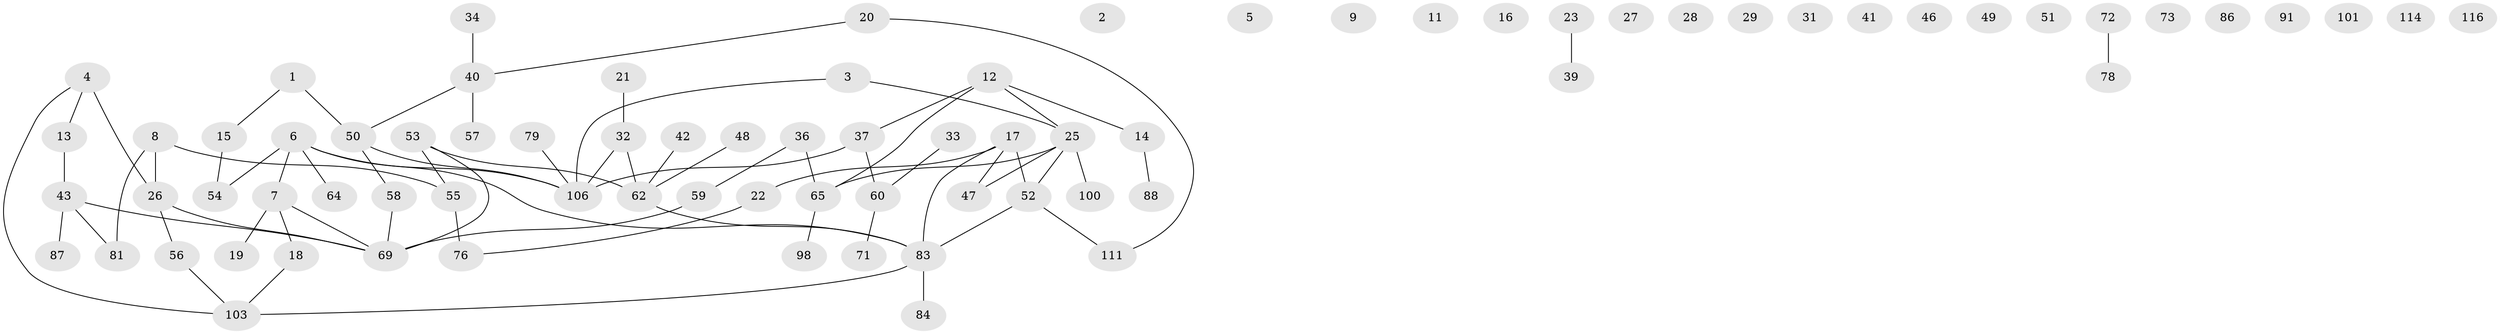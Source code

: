 // original degree distribution, {3: 0.15517241379310345, 0: 0.14655172413793102, 2: 0.25, 4: 0.10344827586206896, 1: 0.29310344827586204, 5: 0.034482758620689655, 6: 0.017241379310344827}
// Generated by graph-tools (version 1.1) at 2025/41/03/06/25 10:41:19]
// undirected, 78 vertices, 74 edges
graph export_dot {
graph [start="1"]
  node [color=gray90,style=filled];
  1 [super="+61"];
  2;
  3 [super="+24"];
  4 [super="+97"];
  5;
  6 [super="+94"];
  7 [super="+10"];
  8 [super="+89"];
  9;
  11;
  12 [super="+45"];
  13 [super="+74"];
  14 [super="+80"];
  15 [super="+90"];
  16;
  17 [super="+96"];
  18;
  19;
  20;
  21;
  22 [super="+35"];
  23 [super="+108"];
  25 [super="+99"];
  26 [super="+44"];
  27 [super="+30"];
  28;
  29;
  31;
  32 [super="+38"];
  33 [super="+115"];
  34;
  36;
  37 [super="+110"];
  39 [super="+93"];
  40 [super="+104"];
  41;
  42;
  43 [super="+77"];
  46;
  47 [super="+68"];
  48;
  49;
  50 [super="+82"];
  51 [super="+105"];
  52 [super="+70"];
  53;
  54;
  55 [super="+75"];
  56 [super="+109"];
  57;
  58 [super="+113"];
  59;
  60 [super="+63"];
  62 [super="+85"];
  64 [super="+67"];
  65 [super="+66"];
  69 [super="+102"];
  71 [super="+112"];
  72;
  73;
  76;
  78;
  79;
  81 [super="+95"];
  83 [super="+92"];
  84;
  86;
  87;
  88;
  91;
  98;
  100;
  101;
  103;
  106 [super="+107"];
  111;
  114;
  116;
  1 -- 15;
  1 -- 50;
  3 -- 25;
  3 -- 106;
  4 -- 103;
  4 -- 26 [weight=2];
  4 -- 13;
  6 -- 54;
  6 -- 83;
  6 -- 64;
  6 -- 106;
  6 -- 7;
  7 -- 19;
  7 -- 18;
  7 -- 69;
  8 -- 81;
  8 -- 26;
  8 -- 55;
  12 -- 14;
  12 -- 65;
  12 -- 25;
  12 -- 37;
  13 -- 43;
  14 -- 88;
  15 -- 54;
  17 -- 83;
  17 -- 52;
  17 -- 22;
  17 -- 47;
  18 -- 103;
  20 -- 40;
  20 -- 111;
  21 -- 32;
  22 -- 76;
  23 -- 39;
  25 -- 100;
  25 -- 52;
  25 -- 65;
  25 -- 47;
  26 -- 69;
  26 -- 56;
  32 -- 106;
  32 -- 62;
  33 -- 60;
  34 -- 40;
  36 -- 59;
  36 -- 65;
  37 -- 106;
  37 -- 60;
  40 -- 57;
  40 -- 50;
  42 -- 62;
  43 -- 81;
  43 -- 69;
  43 -- 87;
  48 -- 62;
  50 -- 106;
  50 -- 58;
  52 -- 83;
  52 -- 111;
  53 -- 69;
  53 -- 62;
  53 -- 55;
  55 -- 76;
  56 -- 103;
  58 -- 69;
  59 -- 69;
  60 -- 71;
  62 -- 83;
  65 -- 98;
  72 -- 78;
  79 -- 106;
  83 -- 103;
  83 -- 84;
}
